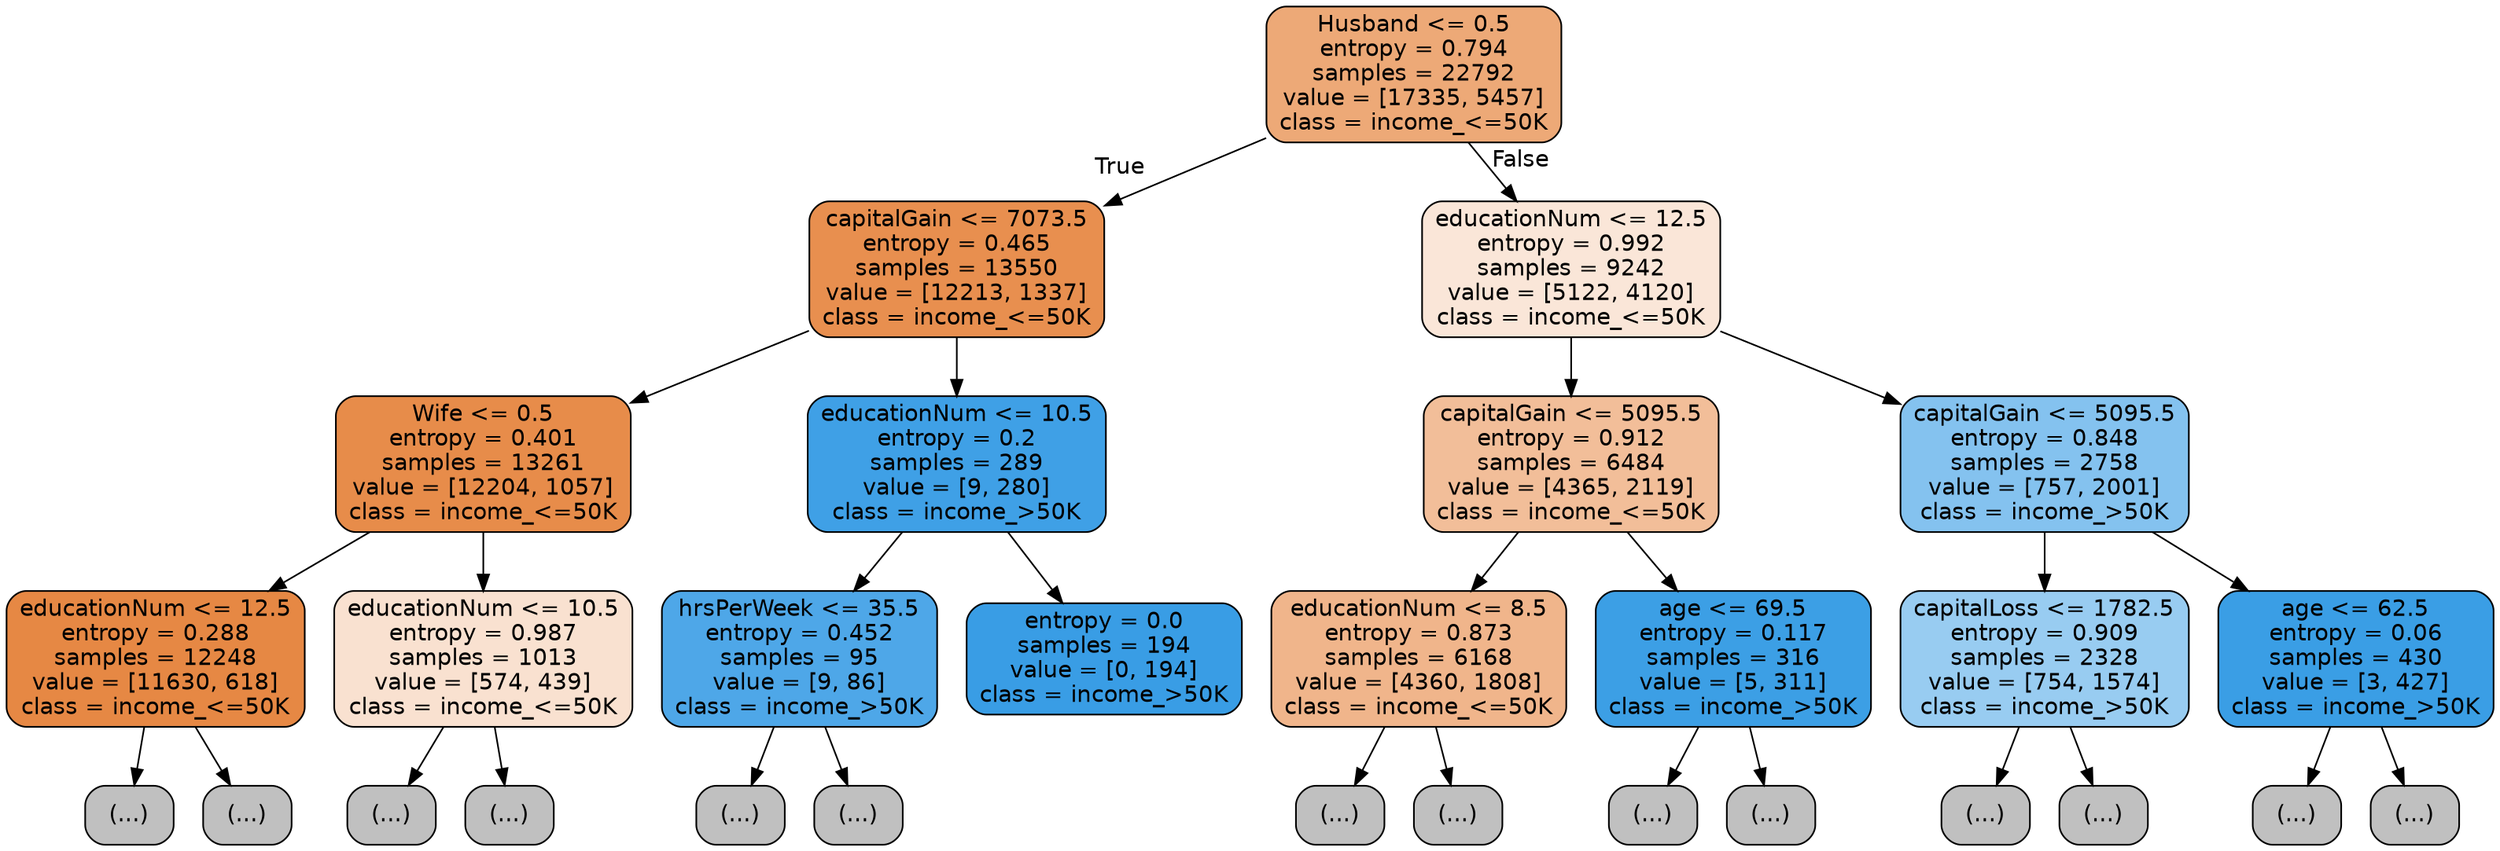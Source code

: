digraph Tree {
node [shape=box, style="filled, rounded", color="black", fontname=helvetica] ;
edge [fontname=helvetica] ;
0 [label="Husband <= 0.5\nentropy = 0.794\nsamples = 22792\nvalue = [17335, 5457]\nclass = income_<=50K", fillcolor="#eda977"] ;
1 [label="capitalGain <= 7073.5\nentropy = 0.465\nsamples = 13550\nvalue = [12213, 1337]\nclass = income_<=50K", fillcolor="#e88f4f"] ;
0 -> 1 [labeldistance=2.5, labelangle=45, headlabel="True"] ;
2 [label="Wife <= 0.5\nentropy = 0.401\nsamples = 13261\nvalue = [12204, 1057]\nclass = income_<=50K", fillcolor="#e78c4a"] ;
1 -> 2 ;
3 [label="educationNum <= 12.5\nentropy = 0.288\nsamples = 12248\nvalue = [11630, 618]\nclass = income_<=50K", fillcolor="#e68844"] ;
2 -> 3 ;
4 [label="(...)", fillcolor="#C0C0C0"] ;
3 -> 4 ;
5 [label="(...)", fillcolor="#C0C0C0"] ;
3 -> 5 ;
6 [label="educationNum <= 10.5\nentropy = 0.987\nsamples = 1013\nvalue = [574, 439]\nclass = income_<=50K", fillcolor="#f9e1d0"] ;
2 -> 6 ;
7 [label="(...)", fillcolor="#C0C0C0"] ;
6 -> 7 ;
8 [label="(...)", fillcolor="#C0C0C0"] ;
6 -> 8 ;
9 [label="educationNum <= 10.5\nentropy = 0.2\nsamples = 289\nvalue = [9, 280]\nclass = income_>50K", fillcolor="#3fa0e6"] ;
1 -> 9 ;
10 [label="hrsPerWeek <= 35.5\nentropy = 0.452\nsamples = 95\nvalue = [9, 86]\nclass = income_>50K", fillcolor="#4ea7e8"] ;
9 -> 10 ;
11 [label="(...)", fillcolor="#C0C0C0"] ;
10 -> 11 ;
12 [label="(...)", fillcolor="#C0C0C0"] ;
10 -> 12 ;
13 [label="entropy = 0.0\nsamples = 194\nvalue = [0, 194]\nclass = income_>50K", fillcolor="#399de5"] ;
9 -> 13 ;
14 [label="educationNum <= 12.5\nentropy = 0.992\nsamples = 9242\nvalue = [5122, 4120]\nclass = income_<=50K", fillcolor="#fae6d8"] ;
0 -> 14 [labeldistance=2.5, labelangle=-45, headlabel="False"] ;
15 [label="capitalGain <= 5095.5\nentropy = 0.912\nsamples = 6484\nvalue = [4365, 2119]\nclass = income_<=50K", fillcolor="#f2be99"] ;
14 -> 15 ;
16 [label="educationNum <= 8.5\nentropy = 0.873\nsamples = 6168\nvalue = [4360, 1808]\nclass = income_<=50K", fillcolor="#f0b58b"] ;
15 -> 16 ;
17 [label="(...)", fillcolor="#C0C0C0"] ;
16 -> 17 ;
18 [label="(...)", fillcolor="#C0C0C0"] ;
16 -> 18 ;
19 [label="age <= 69.5\nentropy = 0.117\nsamples = 316\nvalue = [5, 311]\nclass = income_>50K", fillcolor="#3c9fe5"] ;
15 -> 19 ;
20 [label="(...)", fillcolor="#C0C0C0"] ;
19 -> 20 ;
21 [label="(...)", fillcolor="#C0C0C0"] ;
19 -> 21 ;
22 [label="capitalGain <= 5095.5\nentropy = 0.848\nsamples = 2758\nvalue = [757, 2001]\nclass = income_>50K", fillcolor="#84c2ef"] ;
14 -> 22 ;
23 [label="capitalLoss <= 1782.5\nentropy = 0.909\nsamples = 2328\nvalue = [754, 1574]\nclass = income_>50K", fillcolor="#98ccf1"] ;
22 -> 23 ;
24 [label="(...)", fillcolor="#C0C0C0"] ;
23 -> 24 ;
25 [label="(...)", fillcolor="#C0C0C0"] ;
23 -> 25 ;
26 [label="age <= 62.5\nentropy = 0.06\nsamples = 430\nvalue = [3, 427]\nclass = income_>50K", fillcolor="#3a9ee5"] ;
22 -> 26 ;
27 [label="(...)", fillcolor="#C0C0C0"] ;
26 -> 27 ;
28 [label="(...)", fillcolor="#C0C0C0"] ;
26 -> 28 ;
}